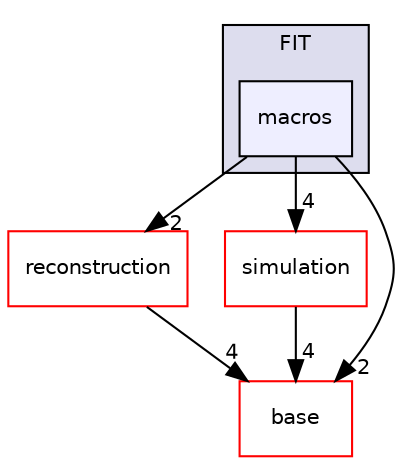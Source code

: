 digraph "/home/travis/build/AliceO2Group/AliceO2/Detectors/FIT/macros" {
  bgcolor=transparent;
  compound=true
  node [ fontsize="10", fontname="Helvetica"];
  edge [ labelfontsize="10", labelfontname="Helvetica"];
  subgraph clusterdir_d14e88a79bca429480864605ee348cef {
    graph [ bgcolor="#ddddee", pencolor="black", label="FIT" fontname="Helvetica", fontsize="10", URL="dir_d14e88a79bca429480864605ee348cef.html"]
  dir_074551206c959c7d0b908f7ffb656d54 [shape=box, label="macros", style="filled", fillcolor="#eeeeff", pencolor="black", URL="dir_074551206c959c7d0b908f7ffb656d54.html"];
  }
  dir_2c820bed5c411b935519b7bdac22c9ce [shape=box label="reconstruction" color="red" URL="dir_2c820bed5c411b935519b7bdac22c9ce.html"];
  dir_d961a1fccbdc187b00f8f36febec53be [shape=box label="simulation" color="red" URL="dir_d961a1fccbdc187b00f8f36febec53be.html"];
  dir_efd5be80f1ea96799fa313034d485898 [shape=box label="base" color="red" URL="dir_efd5be80f1ea96799fa313034d485898.html"];
  dir_2c820bed5c411b935519b7bdac22c9ce->dir_efd5be80f1ea96799fa313034d485898 [headlabel="4", labeldistance=1.5 headhref="dir_000257_000215.html"];
  dir_d961a1fccbdc187b00f8f36febec53be->dir_efd5be80f1ea96799fa313034d485898 [headlabel="4", labeldistance=1.5 headhref="dir_000164_000215.html"];
  dir_074551206c959c7d0b908f7ffb656d54->dir_2c820bed5c411b935519b7bdac22c9ce [headlabel="2", labeldistance=1.5 headhref="dir_000256_000257.html"];
  dir_074551206c959c7d0b908f7ffb656d54->dir_d961a1fccbdc187b00f8f36febec53be [headlabel="4", labeldistance=1.5 headhref="dir_000256_000164.html"];
  dir_074551206c959c7d0b908f7ffb656d54->dir_efd5be80f1ea96799fa313034d485898 [headlabel="2", labeldistance=1.5 headhref="dir_000256_000215.html"];
}
